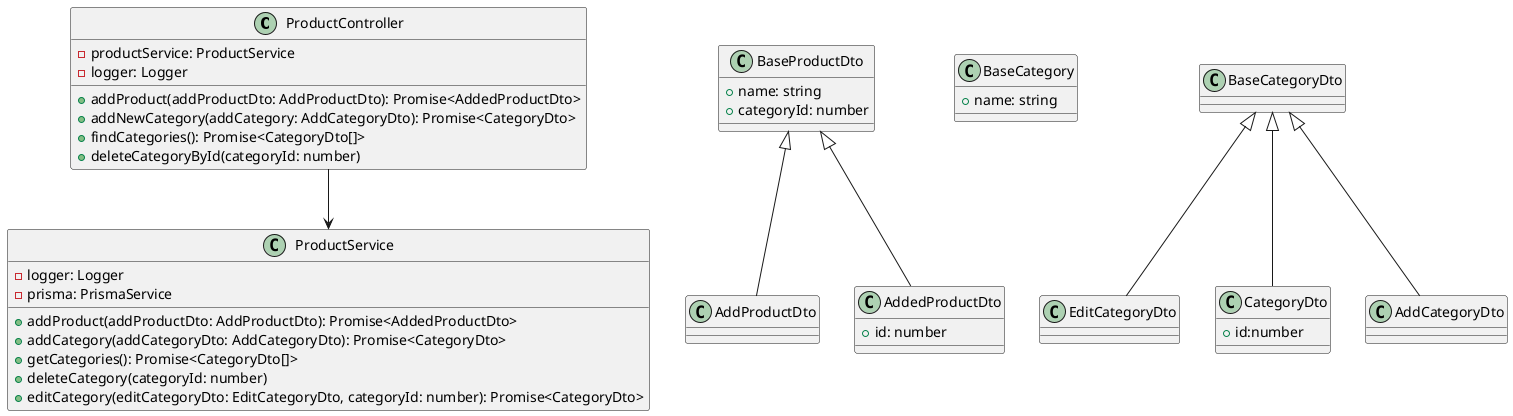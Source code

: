 @startuml product



class ProductController {
  - productService: ProductService
  - logger: Logger
  + addProduct(addProductDto: AddProductDto): Promise<AddedProductDto>
  + addNewCategory(addCategory: AddCategoryDto): Promise<CategoryDto>
  + findCategories(): Promise<CategoryDto[]>
  + deleteCategoryById(categoryId: number)
  }

class ProductService {
  - logger: Logger
  - prisma: PrismaService

  + addProduct(addProductDto: AddProductDto): Promise<AddedProductDto>
  + addCategory(addCategoryDto: AddCategoryDto): Promise<CategoryDto>
  + getCategories(): Promise<CategoryDto[]>
  + deleteCategory(categoryId: number)
  + editCategory(editCategoryDto: EditCategoryDto, categoryId: number): Promise<CategoryDto>
}

ProductController --> ProductService

class BaseProductDto{
    +name: string
    +categoryId: number
}

class AddProductDto{}

class AddedProductDto{
    +id: number
}

BaseProductDto <|-- AddProductDto
BaseProductDto <|-- AddedProductDto

class BaseCategory{
    +name: string
}

class EditCategoryDto{}

class CategoryDto{
    +id:number
}

BaseCategoryDto <|-- AddCategoryDto
BaseCategoryDto <|-- EditCategoryDto
BaseCategoryDto <|-- CategoryDto




@enduml